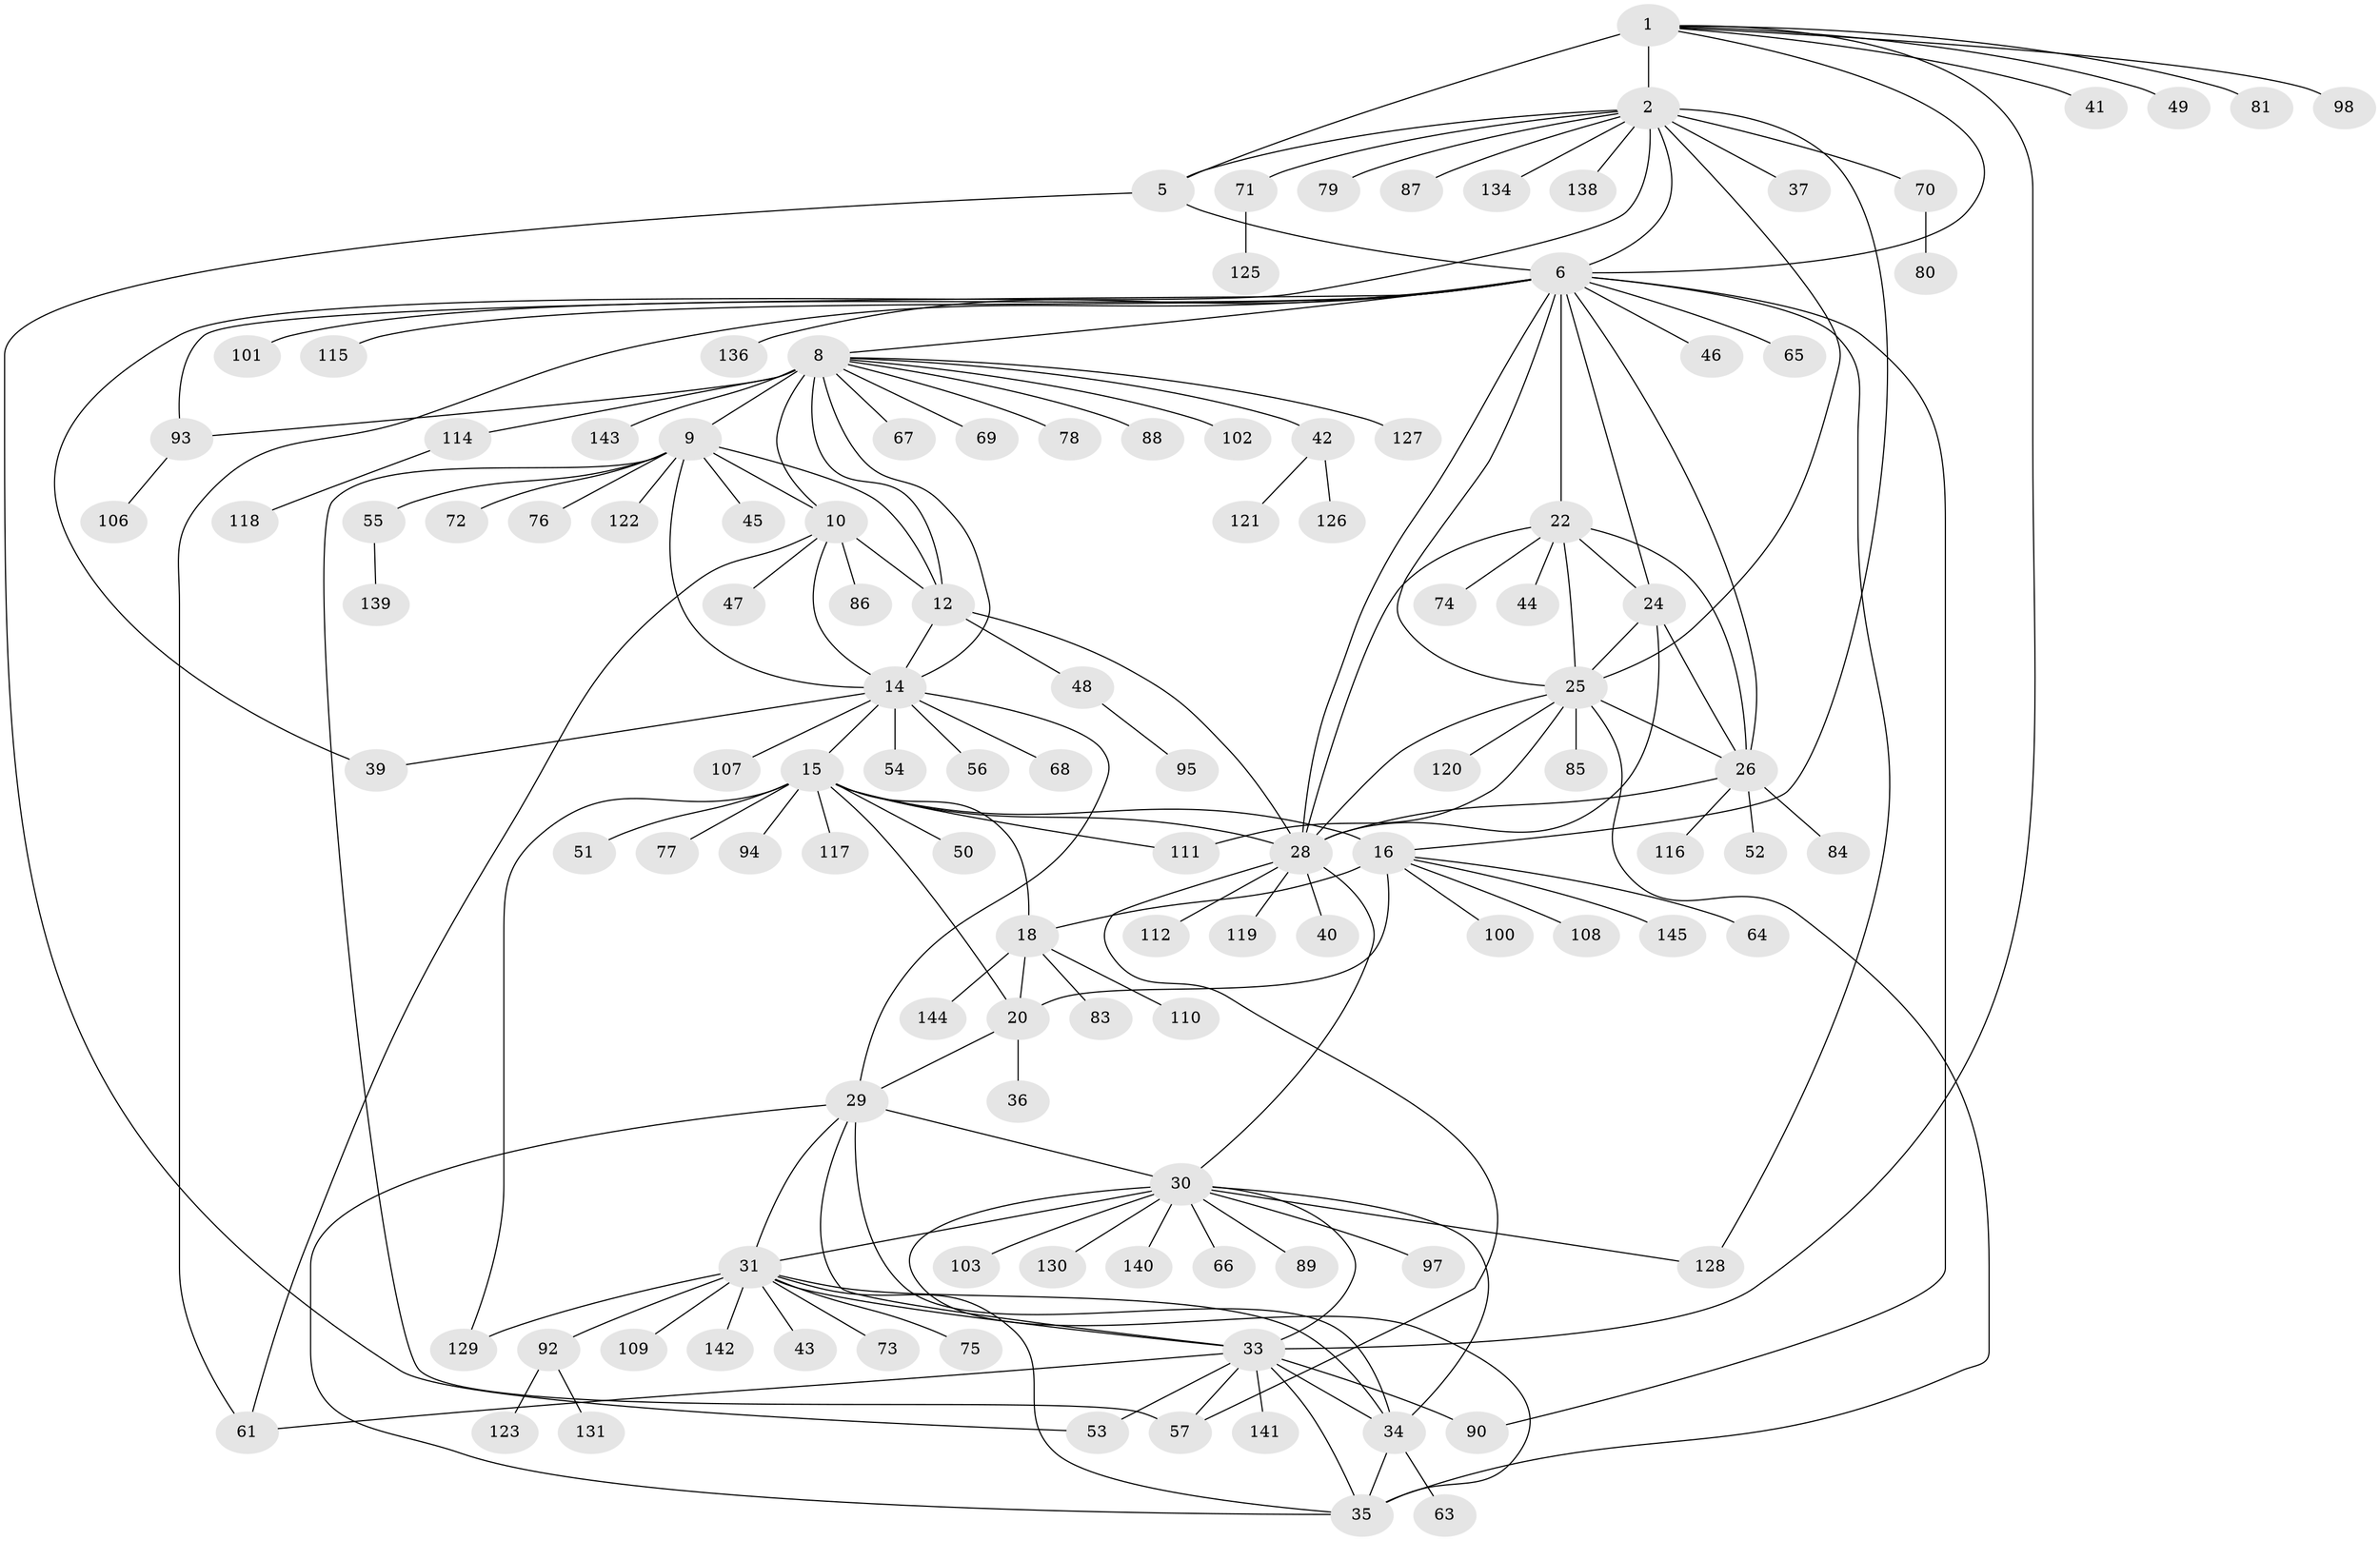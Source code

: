 // original degree distribution, {8: 0.027586206896551724, 13: 0.013793103448275862, 9: 0.04827586206896552, 6: 0.013793103448275862, 12: 0.027586206896551724, 7: 0.041379310344827586, 11: 0.020689655172413793, 14: 0.013793103448275862, 10: 0.034482758620689655, 1: 0.5862068965517241, 2: 0.1310344827586207, 4: 0.006896551724137931, 3: 0.034482758620689655}
// Generated by graph-tools (version 1.1) at 2025/11/02/27/25 16:11:34]
// undirected, 117 vertices, 167 edges
graph export_dot {
graph [start="1"]
  node [color=gray90,style=filled];
  1 [super="+3"];
  2 [super="+4"];
  5 [super="+7"];
  6 [super="+23"];
  8 [super="+11"];
  9 [super="+13"];
  10 [super="+99"];
  12;
  14 [super="+38"];
  15 [super="+19"];
  16 [super="+17"];
  18 [super="+21"];
  20 [super="+132"];
  22 [super="+27"];
  24 [super="+60"];
  25 [super="+62"];
  26 [super="+124"];
  28 [super="+91"];
  29 [super="+135"];
  30 [super="+32"];
  31 [super="+59"];
  33 [super="+96"];
  34;
  35 [super="+58"];
  36;
  37;
  39;
  40;
  41;
  42 [super="+133"];
  43;
  44;
  45;
  46;
  47;
  48 [super="+82"];
  49;
  50;
  51;
  52;
  53;
  54;
  55;
  56;
  57;
  61;
  63;
  64;
  65;
  66;
  67;
  68;
  69;
  70;
  71;
  72;
  73;
  74;
  75;
  76 [super="+113"];
  77;
  78;
  79;
  80;
  81;
  83;
  84;
  85;
  86;
  87;
  88;
  89;
  90 [super="+104"];
  92;
  93 [super="+105"];
  94;
  95;
  97;
  98;
  100 [super="+137"];
  101;
  102;
  103;
  106;
  107;
  108;
  109;
  110;
  111;
  112;
  114;
  115;
  116;
  117;
  118;
  119;
  120;
  121;
  122;
  123;
  125;
  126;
  127;
  128;
  129;
  130;
  131;
  134;
  136;
  138;
  139;
  140;
  141;
  142;
  143;
  144;
  145;
  1 -- 2 [weight=4];
  1 -- 5 [weight=4];
  1 -- 6 [weight=2];
  1 -- 33;
  1 -- 41;
  1 -- 98;
  1 -- 49;
  1 -- 81;
  2 -- 5 [weight=4];
  2 -- 6 [weight=2];
  2 -- 16;
  2 -- 39;
  2 -- 70;
  2 -- 79;
  2 -- 87;
  2 -- 138;
  2 -- 37;
  2 -- 134;
  2 -- 71;
  2 -- 25;
  5 -- 6 [weight=2];
  5 -- 53;
  6 -- 46;
  6 -- 115;
  6 -- 128;
  6 -- 8;
  6 -- 65;
  6 -- 101;
  6 -- 136;
  6 -- 22 [weight=2];
  6 -- 24;
  6 -- 25;
  6 -- 26;
  6 -- 28;
  6 -- 61;
  6 -- 90;
  6 -- 93;
  8 -- 9 [weight=4];
  8 -- 10 [weight=2];
  8 -- 12 [weight=2];
  8 -- 14 [weight=2];
  8 -- 67;
  8 -- 69;
  8 -- 78;
  8 -- 102;
  8 -- 127;
  8 -- 42;
  8 -- 143;
  8 -- 114;
  8 -- 88;
  8 -- 93;
  9 -- 10 [weight=2];
  9 -- 12 [weight=2];
  9 -- 14 [weight=2];
  9 -- 72;
  9 -- 76;
  9 -- 45;
  9 -- 55;
  9 -- 57;
  9 -- 122;
  10 -- 12;
  10 -- 14;
  10 -- 47;
  10 -- 86;
  10 -- 61;
  12 -- 14;
  12 -- 28;
  12 -- 48;
  14 -- 15;
  14 -- 29;
  14 -- 39;
  14 -- 54;
  14 -- 56;
  14 -- 68;
  14 -- 107;
  15 -- 16 [weight=4];
  15 -- 18 [weight=4];
  15 -- 20 [weight=2];
  15 -- 28;
  15 -- 50;
  15 -- 111;
  15 -- 129;
  15 -- 77;
  15 -- 51;
  15 -- 117;
  15 -- 94;
  16 -- 18 [weight=4];
  16 -- 20 [weight=2];
  16 -- 64;
  16 -- 100;
  16 -- 108;
  16 -- 145;
  18 -- 20 [weight=2];
  18 -- 144;
  18 -- 83;
  18 -- 110;
  20 -- 29;
  20 -- 36;
  22 -- 24 [weight=2];
  22 -- 25 [weight=2];
  22 -- 26 [weight=2];
  22 -- 28 [weight=2];
  22 -- 44;
  22 -- 74;
  24 -- 25;
  24 -- 26;
  24 -- 28;
  25 -- 26;
  25 -- 28;
  25 -- 35;
  25 -- 85;
  25 -- 120;
  25 -- 111;
  26 -- 28;
  26 -- 52;
  26 -- 84;
  26 -- 116;
  28 -- 40;
  28 -- 57;
  28 -- 112;
  28 -- 119;
  28 -- 30;
  29 -- 30 [weight=2];
  29 -- 31;
  29 -- 33;
  29 -- 34;
  29 -- 35;
  30 -- 31 [weight=2];
  30 -- 33 [weight=2];
  30 -- 34 [weight=2];
  30 -- 35 [weight=2];
  30 -- 89;
  30 -- 97;
  30 -- 128;
  30 -- 130;
  30 -- 66;
  30 -- 103;
  30 -- 140;
  31 -- 33;
  31 -- 34;
  31 -- 35;
  31 -- 43;
  31 -- 73;
  31 -- 75;
  31 -- 92;
  31 -- 109;
  31 -- 129;
  31 -- 142;
  33 -- 34;
  33 -- 35;
  33 -- 53;
  33 -- 61;
  33 -- 90;
  33 -- 141;
  33 -- 57;
  34 -- 35;
  34 -- 63;
  42 -- 121;
  42 -- 126;
  48 -- 95;
  55 -- 139;
  70 -- 80;
  71 -- 125;
  92 -- 123;
  92 -- 131;
  93 -- 106;
  114 -- 118;
}
